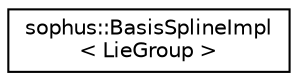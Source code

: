 digraph "Graphical Class Hierarchy"
{
 // LATEX_PDF_SIZE
  edge [fontname="Helvetica",fontsize="10",labelfontname="Helvetica",labelfontsize="10"];
  node [fontname="Helvetica",fontsize="10",shape=record];
  rankdir="LR";
  Node0 [label="sophus::BasisSplineImpl\l\< LieGroup \>",height=0.2,width=0.4,color="black", fillcolor="white", style="filled",URL="$classsophus_1_1_basis_spline_impl.html",tooltip=" "];
}
